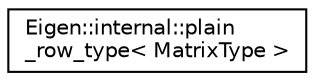 digraph "Graphical Class Hierarchy"
{
  edge [fontname="Helvetica",fontsize="10",labelfontname="Helvetica",labelfontsize="10"];
  node [fontname="Helvetica",fontsize="10",shape=record];
  rankdir="LR";
  Node1 [label="Eigen::internal::plain\l_row_type\< MatrixType \>",height=0.2,width=0.4,color="black", fillcolor="white", style="filled",URL="$struct_eigen_1_1internal_1_1plain__row__type.html"];
}
